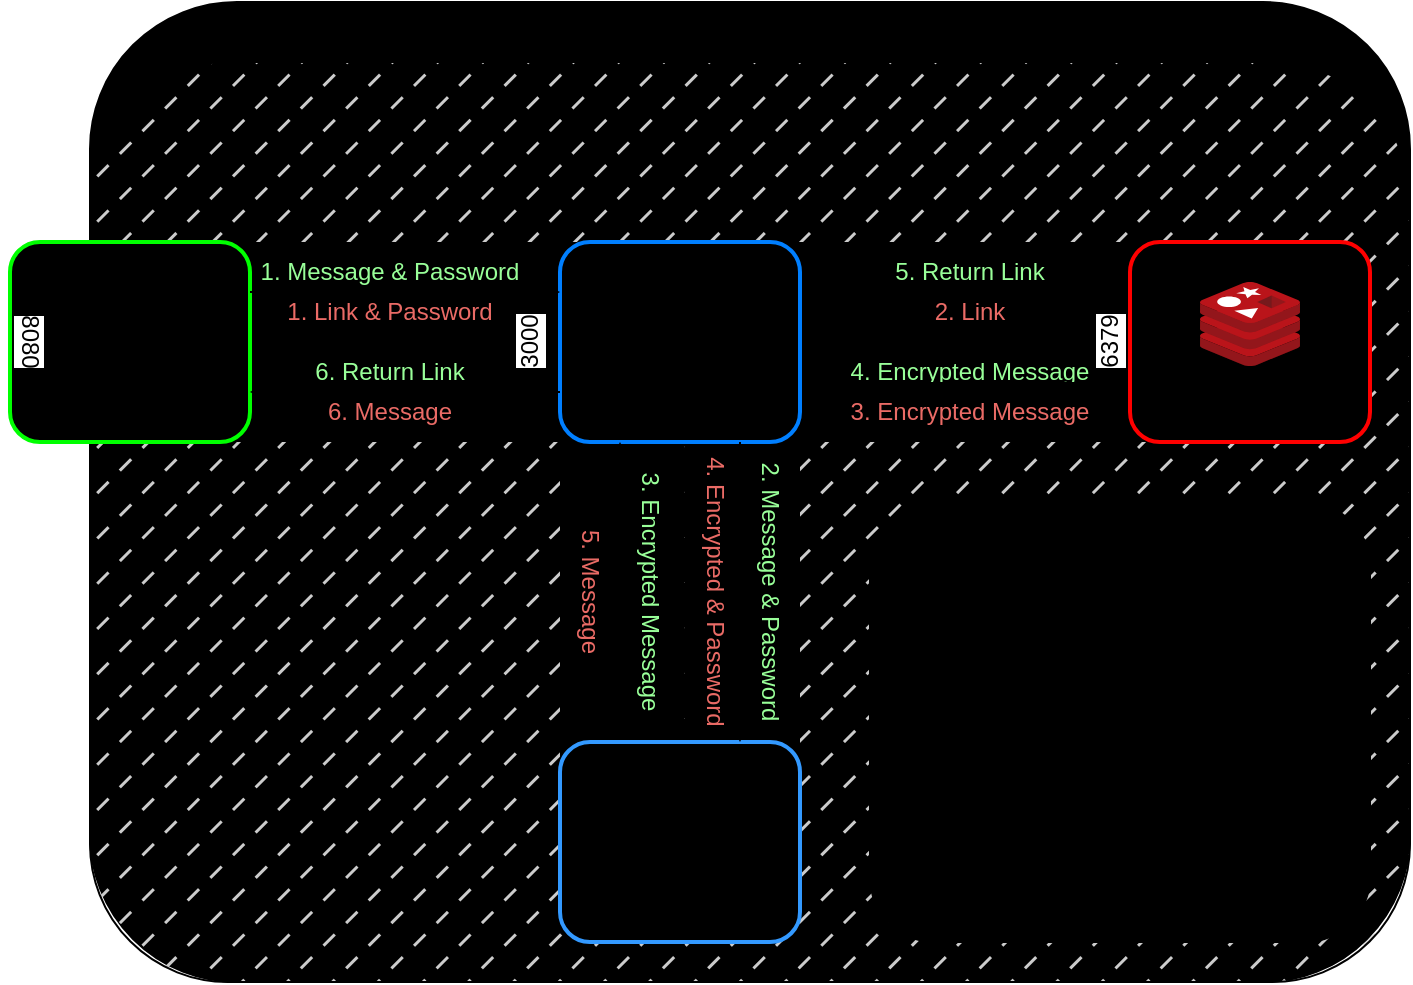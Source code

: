 <mxfile version="22.0.3" type="device">
  <diagram id="R2lEEEUBdFMjLlhIrx00" name="Page-1">
    <mxGraphModel dx="1187" dy="813" grid="1" gridSize="10" guides="1" tooltips="1" connect="1" arrows="1" fold="1" page="1" pageScale="1" pageWidth="850" pageHeight="1100" math="0" shadow="0" extFonts="Permanent Marker^https://fonts.googleapis.com/css?family=Permanent+Marker">
      <root>
        <mxCell id="0" />
        <mxCell id="1" parent="0" />
        <mxCell id="yRRT1NlwfZmdrKZRn7Sc-8" value="" style="rounded=1;whiteSpace=wrap;html=1;fillColor=#000000;gradientColor=none;fillStyle=solid;fontColor=#E6E6E6;" vertex="1" parent="1">
          <mxGeometry x="130" y="240" width="660" height="490" as="geometry" />
        </mxCell>
        <mxCell id="yRRT1NlwfZmdrKZRn7Sc-2" value="" style="rounded=1;whiteSpace=wrap;html=1;fillColor=#CCCCCC;gradientColor=none;fillStyle=dashed;fontColor=#E6E6E6;" vertex="1" parent="1">
          <mxGeometry x="130" y="270" width="660" height="460" as="geometry" />
        </mxCell>
        <mxCell id="hGutVVly0162uLkcKSLS-43" value="6. Message" style="text;html=1;strokeColor=none;fillColor=#000000;align=center;verticalAlign=middle;whiteSpace=wrap;rounded=0;fontColor=#EA6B66;" parent="1" vertex="1">
          <mxGeometry x="180" y="430" width="200" height="30" as="geometry" />
        </mxCell>
        <mxCell id="hGutVVly0162uLkcKSLS-9" value="6. Return Link" style="text;html=1;strokeColor=none;fillColor=#000000;align=center;verticalAlign=middle;whiteSpace=wrap;rounded=0;labelBackgroundColor=none;fontColor=#99FF99;" parent="1" vertex="1">
          <mxGeometry x="190" y="410" width="180" height="30" as="geometry" />
        </mxCell>
        <mxCell id="hGutVVly0162uLkcKSLS-15" value="1. Link &amp;amp; Password" style="text;html=1;strokeColor=none;fillColor=#000000;align=center;verticalAlign=middle;whiteSpace=wrap;rounded=0;fontColor=#EA6B66;" parent="1" vertex="1">
          <mxGeometry x="180" y="380" width="200" height="30" as="geometry" />
        </mxCell>
        <mxCell id="hGutVVly0162uLkcKSLS-7" value="1. Message &amp;amp; Password" style="text;html=1;strokeColor=none;fillColor=#000000;align=center;verticalAlign=middle;whiteSpace=wrap;rounded=0;fontColor=#99FF99;" parent="1" vertex="1">
          <mxGeometry x="180" y="360" width="200" height="30" as="geometry" />
        </mxCell>
        <mxCell id="hGutVVly0162uLkcKSLS-42" value="5. Message" style="text;html=1;strokeColor=none;fillColor=#000000;align=center;verticalAlign=middle;whiteSpace=wrap;rounded=0;fontColor=#EA6B66;rotation=90;" parent="1" vertex="1">
          <mxGeometry x="290" y="520" width="180" height="30" as="geometry" />
        </mxCell>
        <mxCell id="hGutVVly0162uLkcKSLS-26" value="3. Encrypted Message" style="text;html=1;strokeColor=none;fillColor=#000000;align=center;verticalAlign=middle;whiteSpace=wrap;rounded=0;fontColor=#99FF99;rotation=90;" parent="1" vertex="1">
          <mxGeometry x="320" y="520" width="180" height="30" as="geometry" />
        </mxCell>
        <mxCell id="hGutVVly0162uLkcKSLS-41" value="4. Encrypted &amp;amp; Password" style="text;html=1;strokeColor=none;fillColor=#000000;align=center;verticalAlign=middle;whiteSpace=wrap;rounded=0;fontColor=#EA6B66;rotation=90;" parent="1" vertex="1">
          <mxGeometry x="350" y="520" width="185" height="30" as="geometry" />
        </mxCell>
        <mxCell id="hGutVVly0162uLkcKSLS-20" value="2. Message &amp;amp; Password" style="text;html=1;strokeColor=none;fillColor=#000000;align=center;verticalAlign=middle;whiteSpace=wrap;rounded=0;fontColor=#99FF99;rotation=90;" parent="1" vertex="1">
          <mxGeometry x="380" y="520" width="180" height="30" as="geometry" />
        </mxCell>
        <mxCell id="hGutVVly0162uLkcKSLS-30" value="4. Encrypted Message" style="text;html=1;strokeColor=none;fillColor=#000000;align=center;verticalAlign=middle;whiteSpace=wrap;rounded=0;fontColor=#99FF99;rotation=0;" parent="1" vertex="1">
          <mxGeometry x="470" y="410" width="200" height="30" as="geometry" />
        </mxCell>
        <mxCell id="hGutVVly0162uLkcKSLS-40" value="3. Encrypted Message" style="text;html=1;strokeColor=none;fillColor=#000000;align=center;verticalAlign=middle;whiteSpace=wrap;rounded=0;fontColor=#EA6B66;rotation=0;" parent="1" vertex="1">
          <mxGeometry x="470" y="430" width="200" height="30" as="geometry" />
        </mxCell>
        <mxCell id="hGutVVly0162uLkcKSLS-39" value="2. Link" style="text;html=1;strokeColor=none;fillColor=#000000;align=center;verticalAlign=middle;whiteSpace=wrap;rounded=0;fontColor=#EA6B66;rotation=0;" parent="1" vertex="1">
          <mxGeometry x="470" y="380" width="200" height="30" as="geometry" />
        </mxCell>
        <mxCell id="hGutVVly0162uLkcKSLS-36" value="5. Return Link" style="text;html=1;strokeColor=none;fillColor=#000000;align=center;verticalAlign=middle;whiteSpace=wrap;rounded=0;fontColor=#99FF99;rotation=0;" parent="1" vertex="1">
          <mxGeometry x="471.25" y="360" width="197.5" height="30" as="geometry" />
        </mxCell>
        <mxCell id="hGutVVly0162uLkcKSLS-1" value="&lt;b&gt;Website&lt;/b&gt;&lt;br&gt;Nginx" style="rounded=1;whiteSpace=wrap;html=1;strokeColor=#00FF00;strokeWidth=2;fillColor=#000000;" parent="1" vertex="1">
          <mxGeometry x="90" y="360" width="120" height="100" as="geometry" />
        </mxCell>
        <mxCell id="hGutVVly0162uLkcKSLS-32" style="edgeStyle=orthogonalEdgeStyle;rounded=0;orthogonalLoop=1;jettySize=auto;html=1;exitX=1;exitY=0.25;exitDx=0;exitDy=0;entryX=0;entryY=0.25;entryDx=0;entryDy=0;startArrow=classic;startFill=1;endArrow=none;endFill=0;" parent="1" source="hGutVVly0162uLkcKSLS-2" target="hGutVVly0162uLkcKSLS-31" edge="1">
          <mxGeometry relative="1" as="geometry" />
        </mxCell>
        <mxCell id="hGutVVly0162uLkcKSLS-33" style="edgeStyle=orthogonalEdgeStyle;rounded=0;orthogonalLoop=1;jettySize=auto;html=1;exitX=1;exitY=0.75;exitDx=0;exitDy=0;entryX=0;entryY=0.75;entryDx=0;entryDy=0;" parent="1" source="hGutVVly0162uLkcKSLS-2" target="hGutVVly0162uLkcKSLS-31" edge="1">
          <mxGeometry relative="1" as="geometry" />
        </mxCell>
        <mxCell id="hGutVVly0162uLkcKSLS-2" value="&lt;b&gt;Backend&lt;/b&gt;&lt;br&gt;Golang" style="rounded=1;whiteSpace=wrap;html=1;strokeColor=#007FFF;strokeWidth=2;fillColor=#000000;" parent="1" vertex="1">
          <mxGeometry x="365" y="360" width="120" height="100" as="geometry" />
        </mxCell>
        <mxCell id="hGutVVly0162uLkcKSLS-23" style="edgeStyle=orthogonalEdgeStyle;rounded=0;orthogonalLoop=1;jettySize=auto;html=1;exitX=0.25;exitY=0;exitDx=0;exitDy=0;entryX=0.25;entryY=1;entryDx=0;entryDy=0;" parent="1" source="hGutVVly0162uLkcKSLS-3" target="hGutVVly0162uLkcKSLS-2" edge="1">
          <mxGeometry relative="1" as="geometry" />
        </mxCell>
        <mxCell id="hGutVVly0162uLkcKSLS-3" value="&lt;b&gt;Cipher&lt;/b&gt;&lt;br&gt;Golang" style="rounded=1;whiteSpace=wrap;html=1;strokeColor=#3399FF;strokeWidth=2;fillColor=#000000;" parent="1" vertex="1">
          <mxGeometry x="365" y="610" width="120" height="100" as="geometry" />
        </mxCell>
        <mxCell id="hGutVVly0162uLkcKSLS-6" value="" style="endArrow=classic;html=1;rounded=0;exitX=1;exitY=0.25;exitDx=0;exitDy=0;entryX=0;entryY=0.25;entryDx=0;entryDy=0;" parent="1" source="hGutVVly0162uLkcKSLS-1" target="hGutVVly0162uLkcKSLS-2" edge="1">
          <mxGeometry width="50" height="50" relative="1" as="geometry">
            <mxPoint x="175.5" y="260" as="sourcePoint" />
            <mxPoint x="359.5" y="258" as="targetPoint" />
          </mxGeometry>
        </mxCell>
        <mxCell id="hGutVVly0162uLkcKSLS-8" value="" style="endArrow=classic;html=1;rounded=0;entryX=1;entryY=0.75;entryDx=0;entryDy=0;exitX=0;exitY=0.75;exitDx=0;exitDy=0;" parent="1" source="hGutVVly0162uLkcKSLS-2" target="hGutVVly0162uLkcKSLS-1" edge="1">
          <mxGeometry width="50" height="50" relative="1" as="geometry">
            <mxPoint x="305.5" y="380" as="sourcePoint" />
            <mxPoint x="455.5" y="360" as="targetPoint" />
          </mxGeometry>
        </mxCell>
        <mxCell id="hGutVVly0162uLkcKSLS-10" value="8080" style="text;html=1;strokeColor=none;fillColor=none;align=center;verticalAlign=middle;whiteSpace=wrap;rounded=0;direction=east;flipV=0;flipH=1;labelBackgroundColor=default;labelBorderColor=none;rotation=90;" parent="1" vertex="1">
          <mxGeometry x="70" y="395" width="60" height="30" as="geometry" />
        </mxCell>
        <mxCell id="hGutVVly0162uLkcKSLS-31" value="&lt;b&gt;Redis&lt;/b&gt;" style="rounded=1;whiteSpace=wrap;html=1;verticalAlign=bottom;spacingBottom=6;strokeWidth=2;strokeColor=#FF0000;fillColor=#000000;" parent="1" vertex="1">
          <mxGeometry x="650" y="360" width="120" height="100" as="geometry" />
        </mxCell>
        <mxCell id="hGutVVly0162uLkcKSLS-34" value="" style="image;sketch=0;aspect=fixed;html=1;points=[];align=center;fontSize=12;image=img/lib/mscae/Cache_Redis_Product.svg;" parent="1" vertex="1">
          <mxGeometry x="685" y="380" width="50" height="42" as="geometry" />
        </mxCell>
        <mxCell id="hGutVVly0162uLkcKSLS-35" value="6379" style="text;html=1;strokeColor=none;fillColor=none;align=center;verticalAlign=middle;rounded=0;direction=west;flipV=1;flipH=0;labelBackgroundColor=default;labelBorderColor=none;rotation=-90;" parent="1" vertex="1">
          <mxGeometry x="610" y="395" width="60" height="30" as="geometry" />
        </mxCell>
        <mxCell id="yRRT1NlwfZmdrKZRn7Sc-5" style="edgeStyle=orthogonalEdgeStyle;rounded=0;orthogonalLoop=1;jettySize=auto;html=1;exitX=0.75;exitY=0;exitDx=0;exitDy=0;entryX=0.75;entryY=1;entryDx=0;entryDy=0;startArrow=classic;startFill=1;endArrow=none;endFill=0;" edge="1" parent="1" source="hGutVVly0162uLkcKSLS-3" target="hGutVVly0162uLkcKSLS-2">
          <mxGeometry relative="1" as="geometry">
            <mxPoint x="405" y="610" as="sourcePoint" />
            <mxPoint x="405" y="470" as="targetPoint" />
          </mxGeometry>
        </mxCell>
        <mxCell id="yRRT1NlwfZmdrKZRn7Sc-6" value="&lt;i&gt;/api/value-add -&amp;gt; {&quot;message&quot;, &quot;password&quot;}&lt;br&gt;&lt;br&gt;/api/read-db -&amp;gt; {&quot;link&quot;, &quot;password&quot;}&lt;/i&gt;" style="rounded=1;whiteSpace=wrap;html=1;align=center;labelPosition=center;verticalLabelPosition=middle;verticalAlign=middle;horizontal=1;spacingTop=0;spacingLeft=0;fillColor=#000000;" vertex="1" parent="1">
          <mxGeometry x="520" y="490" width="250" height="220" as="geometry" />
        </mxCell>
        <mxCell id="yRRT1NlwfZmdrKZRn7Sc-7" value="Internal Network" style="text;html=1;strokeColor=none;fillColor=none;align=center;verticalAlign=middle;whiteSpace=wrap;rounded=0;fontStyle=1;fontSize=17;" vertex="1" parent="1">
          <mxGeometry x="565" y="240" width="150" height="30" as="geometry" />
        </mxCell>
        <mxCell id="yRRT1NlwfZmdrKZRn7Sc-12" value="3000" style="text;html=1;strokeColor=none;fillColor=none;align=center;verticalAlign=middle;rounded=0;direction=west;flipV=1;flipH=0;labelBackgroundColor=default;labelBorderColor=none;rotation=-90;" vertex="1" parent="1">
          <mxGeometry x="320" y="395" width="60" height="30" as="geometry" />
        </mxCell>
      </root>
    </mxGraphModel>
  </diagram>
</mxfile>
